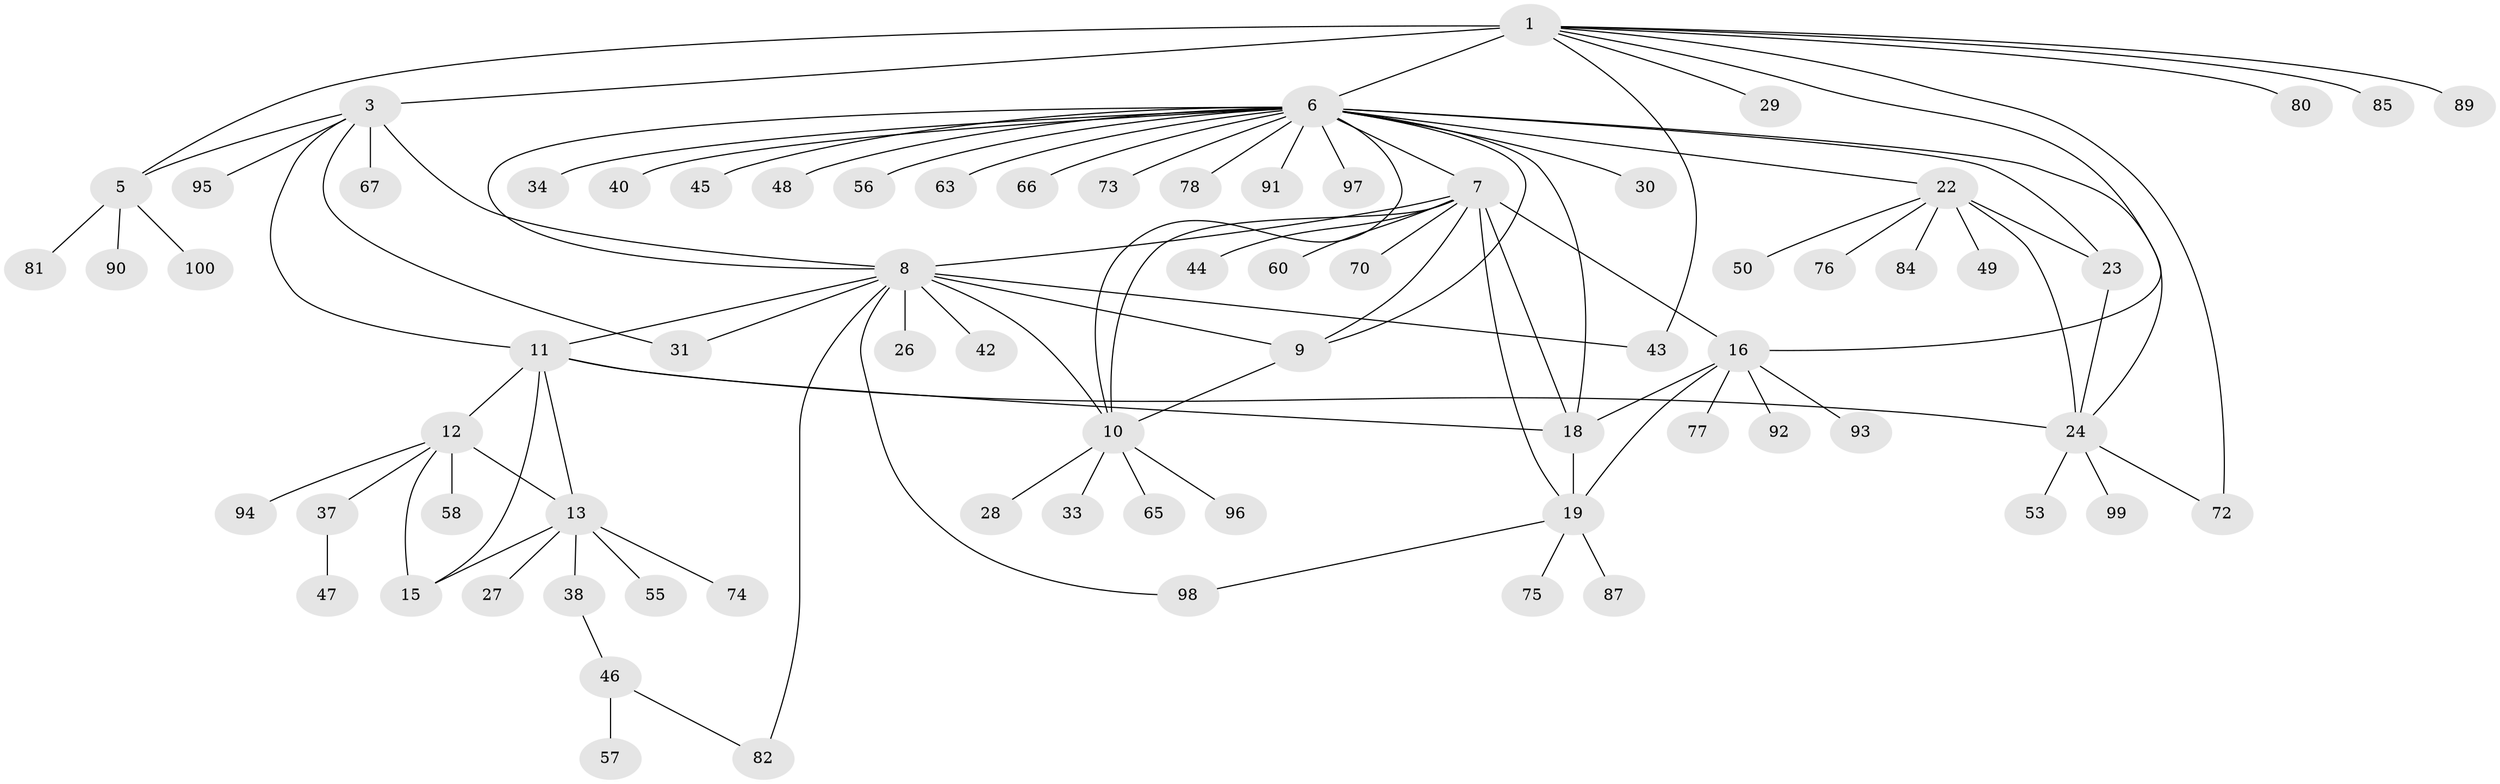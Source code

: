 // Generated by graph-tools (version 1.1) at 2025/24/03/03/25 07:24:16]
// undirected, 74 vertices, 100 edges
graph export_dot {
graph [start="1"]
  node [color=gray90,style=filled];
  1 [super="+2"];
  3 [super="+4"];
  5 [super="+69"];
  6 [super="+21"];
  7 [super="+17"];
  8 [super="+32"];
  9;
  10 [super="+39"];
  11 [super="+14"];
  12 [super="+62"];
  13 [super="+36"];
  15 [super="+71"];
  16 [super="+20"];
  18 [super="+51"];
  19 [super="+64"];
  22 [super="+25"];
  23 [super="+52"];
  24 [super="+68"];
  26 [super="+54"];
  27;
  28;
  29;
  30;
  31 [super="+35"];
  33 [super="+41"];
  34;
  37;
  38 [super="+88"];
  40;
  42;
  43 [super="+83"];
  44;
  45;
  46 [super="+79"];
  47 [super="+61"];
  48;
  49 [super="+59"];
  50;
  53;
  55;
  56;
  57;
  58;
  60;
  63;
  65;
  66;
  67;
  70;
  72;
  73;
  74;
  75;
  76;
  77;
  78;
  80;
  81;
  82;
  84 [super="+86"];
  85;
  87;
  89;
  90;
  91;
  92;
  93;
  94;
  95;
  96;
  97;
  98;
  99;
  100;
  1 -- 3 [weight=4];
  1 -- 5 [weight=2];
  1 -- 29;
  1 -- 43;
  1 -- 80;
  1 -- 89;
  1 -- 72;
  1 -- 16;
  1 -- 85;
  1 -- 6;
  3 -- 5 [weight=2];
  3 -- 11;
  3 -- 31;
  3 -- 67;
  3 -- 95;
  3 -- 8;
  5 -- 81;
  5 -- 90;
  5 -- 100;
  6 -- 7;
  6 -- 8;
  6 -- 9;
  6 -- 10;
  6 -- 40;
  6 -- 56;
  6 -- 63;
  6 -- 66;
  6 -- 97;
  6 -- 34;
  6 -- 73;
  6 -- 45;
  6 -- 78;
  6 -- 48;
  6 -- 18;
  6 -- 22 [weight=2];
  6 -- 23;
  6 -- 24;
  6 -- 91;
  6 -- 30;
  7 -- 8 [weight=2];
  7 -- 9;
  7 -- 10;
  7 -- 44;
  7 -- 60;
  7 -- 70;
  7 -- 16 [weight=2];
  7 -- 18;
  7 -- 19;
  8 -- 9;
  8 -- 10;
  8 -- 26;
  8 -- 31;
  8 -- 42;
  8 -- 98;
  8 -- 82;
  8 -- 11;
  8 -- 43;
  9 -- 10;
  10 -- 28;
  10 -- 33;
  10 -- 65;
  10 -- 96;
  11 -- 12 [weight=2];
  11 -- 13 [weight=2];
  11 -- 15 [weight=2];
  11 -- 18;
  11 -- 24;
  12 -- 13;
  12 -- 15;
  12 -- 37;
  12 -- 58;
  12 -- 94;
  13 -- 15;
  13 -- 27;
  13 -- 38;
  13 -- 55;
  13 -- 74;
  16 -- 18 [weight=2];
  16 -- 19 [weight=2];
  16 -- 77;
  16 -- 92;
  16 -- 93;
  18 -- 19;
  19 -- 75;
  19 -- 87;
  19 -- 98;
  22 -- 23 [weight=2];
  22 -- 24 [weight=2];
  22 -- 49;
  22 -- 76;
  22 -- 84;
  22 -- 50;
  23 -- 24;
  24 -- 53;
  24 -- 72;
  24 -- 99;
  37 -- 47;
  38 -- 46;
  46 -- 57;
  46 -- 82;
}
